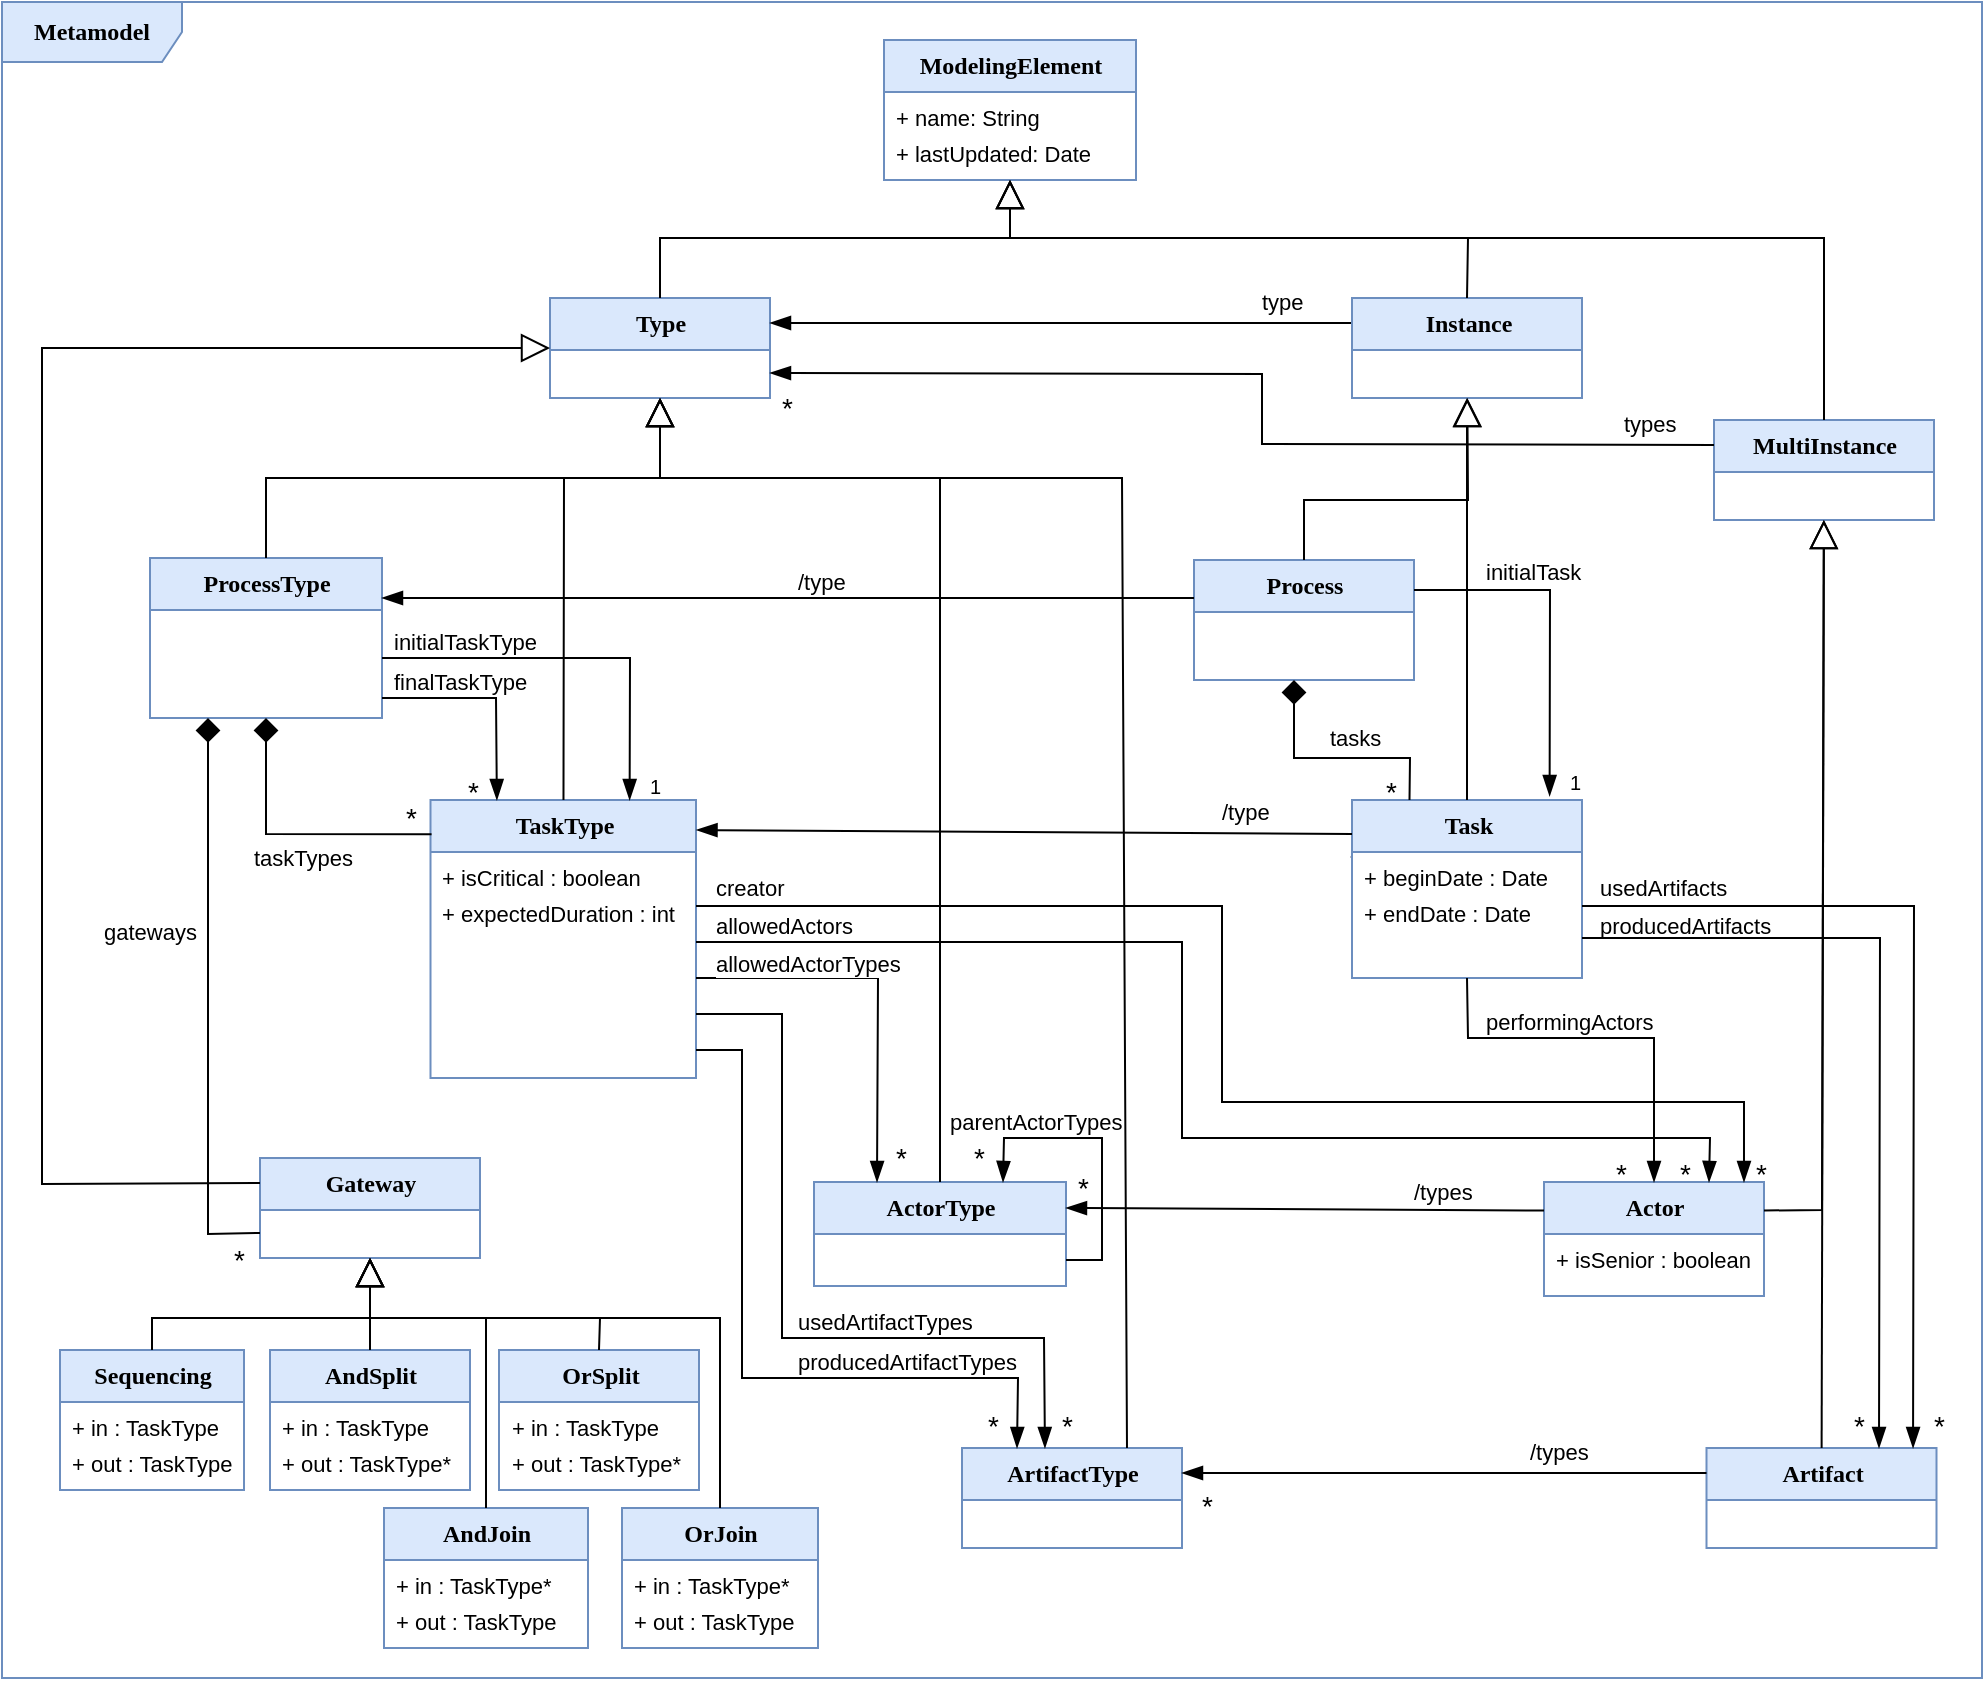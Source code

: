 <mxfile version="15.2.9" type="github">
  <diagram name="Page-1" id="c4acf3e9-155e-7222-9cf6-157b1a14988f">
    <mxGraphModel dx="2084" dy="1862" grid="1" gridSize="10" guides="1" tooltips="1" connect="1" arrows="1" fold="1" page="1" pageScale="1" pageWidth="850" pageHeight="1100" background="#ffffff" math="0" shadow="0">
      <root>
        <mxCell id="0" />
        <mxCell id="1" parent="0" />
        <mxCell id="17acba5748e5396b-1" value="&lt;b&gt;&lt;font style=&quot;font-size: 12px&quot;&gt;Metamodel&lt;/font&gt;&lt;/b&gt;" style="shape=umlFrame;whiteSpace=wrap;html=1;rounded=0;shadow=0;comic=0;labelBackgroundColor=none;strokeWidth=1;fontFamily=Verdana;fontSize=10;align=center;width=90;height=30;fillColor=#dae8fc;strokeColor=#6c8ebf;" parent="1" vertex="1">
          <mxGeometry x="-230" y="-198" width="990" height="838" as="geometry" />
        </mxCell>
        <mxCell id="a-3xQabaQIuShYP5bTJc-125" value="&lt;font style=&quot;font-size: 14px&quot;&gt;*&lt;/font&gt;" style="edgeLabel;resizable=0;html=1;align=left;verticalAlign=bottom;" parent="1" connectable="0" vertex="1">
          <mxGeometry x="571" y="413" as="geometry">
            <mxPoint x="4" y="-15" as="offset" />
          </mxGeometry>
        </mxCell>
        <mxCell id="a-3xQabaQIuShYP5bTJc-124" value="&lt;font style=&quot;font-size: 14px&quot;&gt;*&lt;/font&gt;" style="edgeLabel;resizable=0;html=1;align=left;verticalAlign=bottom;" parent="1" connectable="0" vertex="1">
          <mxGeometry x="603.25" y="413" as="geometry">
            <mxPoint x="4" y="-15" as="offset" />
          </mxGeometry>
        </mxCell>
        <mxCell id="a-3xQabaQIuShYP5bTJc-123" value="&lt;font style=&quot;font-size: 14px&quot;&gt;*&lt;/font&gt;" style="edgeLabel;resizable=0;html=1;align=left;verticalAlign=bottom;" parent="1" connectable="0" vertex="1">
          <mxGeometry x="641" y="413" as="geometry">
            <mxPoint x="4" y="-15" as="offset" />
          </mxGeometry>
        </mxCell>
        <mxCell id="a-3xQabaQIuShYP5bTJc-112" value="&lt;font style=&quot;font-size: 10px&quot;&gt;1&lt;/font&gt;" style="edgeLabel;resizable=0;html=1;align=left;verticalAlign=bottom;" parent="1" connectable="0" vertex="1">
          <mxGeometry x="87.5" y="217" as="geometry">
            <mxPoint x="4" y="-15" as="offset" />
          </mxGeometry>
        </mxCell>
        <mxCell id="a-3xQabaQIuShYP5bTJc-108" value="&lt;font style=&quot;font-size: 14px&quot;&gt;*&lt;/font&gt;" style="edgeLabel;resizable=0;html=1;align=left;verticalAlign=bottom;" parent="1" connectable="0" vertex="1">
          <mxGeometry x="456" y="222" as="geometry">
            <mxPoint x="4" y="-15" as="offset" />
          </mxGeometry>
        </mxCell>
        <mxCell id="a-3xQabaQIuShYP5bTJc-105" value="&lt;font style=&quot;font-size: 14px&quot;&gt;*&lt;/font&gt;" style="edgeLabel;resizable=0;html=1;align=left;verticalAlign=bottom;" parent="1" connectable="0" vertex="1">
          <mxGeometry x="-3" y="222" as="geometry">
            <mxPoint x="4" y="-15" as="offset" />
          </mxGeometry>
        </mxCell>
        <mxCell id="a-3xQabaQIuShYP5bTJc-51" value="&lt;font style=&quot;font-size: 14px&quot;&gt;*&lt;/font&gt;" style="edgeLabel;resizable=0;html=1;align=left;verticalAlign=bottom;" parent="1" connectable="0" vertex="1">
          <mxGeometry x="437.5" y="257" as="geometry">
            <mxPoint x="4" y="-15" as="offset" />
          </mxGeometry>
        </mxCell>
        <mxCell id="a-3xQabaQIuShYP5bTJc-92" value="&lt;font style=&quot;font-size: 14px&quot;&gt;*&lt;/font&gt;" style="edgeLabel;resizable=0;html=1;align=left;verticalAlign=bottom;" parent="1" connectable="0" vertex="1">
          <mxGeometry x="302" y="420" width="126" as="geometry">
            <mxPoint x="4" y="-15" as="offset" />
          </mxGeometry>
        </mxCell>
        <mxCell id="a-3xQabaQIuShYP5bTJc-44" value="&lt;font style=&quot;font-size: 14px&quot;&gt;*&lt;/font&gt;" style="edgeLabel;resizable=0;html=1;align=left;verticalAlign=bottom;" parent="1" connectable="0" vertex="1">
          <mxGeometry x="-34" y="235" as="geometry">
            <mxPoint x="4" y="-15" as="offset" />
          </mxGeometry>
        </mxCell>
        <mxCell id="EUPt2hbITshMY0ZR5973-1" value="&lt;font style=&quot;font-size: 12px&quot;&gt;&lt;b&gt;ModelingElement&lt;/b&gt;&lt;/font&gt;" style="swimlane;html=1;fontStyle=0;childLayout=stackLayout;horizontal=1;startSize=26;fillColor=#dae8fc;horizontalStack=0;resizeParent=1;resizeLast=0;collapsible=1;marginBottom=0;swimlaneFillColor=#ffffff;rounded=0;shadow=0;comic=0;labelBackgroundColor=none;strokeWidth=1;fontFamily=Verdana;fontSize=10;align=center;strokeColor=#6c8ebf;" parent="1" vertex="1">
          <mxGeometry x="211" y="-179" width="126" height="70" as="geometry" />
        </mxCell>
        <mxCell id="EUPt2hbITshMY0ZR5973-2" value="+ name: String" style="text;html=1;strokeColor=none;fillColor=none;align=left;verticalAlign=top;spacingLeft=4;spacingRight=4;whiteSpace=wrap;overflow=hidden;rotatable=0;points=[[0,0.5],[1,0.5]];portConstraint=eastwest;fontSize=11;" parent="EUPt2hbITshMY0ZR5973-1" vertex="1">
          <mxGeometry y="26" width="126" height="18" as="geometry" />
        </mxCell>
        <mxCell id="EUPt2hbITshMY0ZR5973-3" value="+ lastUpdated: Date" style="text;html=1;strokeColor=none;fillColor=none;align=left;verticalAlign=top;spacingLeft=4;spacingRight=4;whiteSpace=wrap;overflow=hidden;rotatable=0;points=[[0,0.5],[1,0.5]];portConstraint=eastwest;fontSize=11;" parent="EUPt2hbITshMY0ZR5973-1" vertex="1">
          <mxGeometry y="44" width="126" height="18" as="geometry" />
        </mxCell>
        <mxCell id="EUPt2hbITshMY0ZR5973-5" value="&lt;font style=&quot;font-size: 12px&quot;&gt;&lt;b&gt;Type&lt;/b&gt;&lt;/font&gt;" style="swimlane;html=1;fontStyle=0;childLayout=stackLayout;horizontal=1;startSize=26;fillColor=#dae8fc;horizontalStack=0;resizeParent=1;resizeLast=0;collapsible=1;marginBottom=0;swimlaneFillColor=#ffffff;rounded=0;shadow=0;comic=0;labelBackgroundColor=none;strokeWidth=1;fontFamily=Verdana;fontSize=10;align=center;strokeColor=#6c8ebf;" parent="1" vertex="1">
          <mxGeometry x="44" y="-50" width="110" height="50" as="geometry" />
        </mxCell>
        <mxCell id="a-3xQabaQIuShYP5bTJc-20" style="edgeStyle=none;rounded=0;orthogonalLoop=1;jettySize=auto;html=1;exitX=0;exitY=0.25;exitDx=0;exitDy=0;entryX=1;entryY=0.25;entryDx=0;entryDy=0;endArrow=blockThin;endFill=1;endSize=8;" parent="1" source="a-3xQabaQIuShYP5bTJc-1" target="EUPt2hbITshMY0ZR5973-5" edge="1">
          <mxGeometry relative="1" as="geometry" />
        </mxCell>
        <mxCell id="a-3xQabaQIuShYP5bTJc-1" value="&lt;font style=&quot;font-size: 12px&quot;&gt;&lt;b&gt;Instance&lt;/b&gt;&lt;/font&gt;" style="swimlane;html=1;fontStyle=0;childLayout=stackLayout;horizontal=1;startSize=26;fillColor=#dae8fc;horizontalStack=0;resizeParent=1;resizeLast=0;collapsible=1;marginBottom=0;swimlaneFillColor=#ffffff;rounded=0;shadow=0;comic=0;labelBackgroundColor=none;strokeWidth=1;fontFamily=Verdana;fontSize=10;align=center;strokeColor=#6c8ebf;" parent="1" vertex="1">
          <mxGeometry x="445" y="-50" width="115" height="50" as="geometry" />
        </mxCell>
        <mxCell id="a-3xQabaQIuShYP5bTJc-2" value="&lt;div style=&quot;font-size: 12px&quot;&gt;&lt;font style=&quot;font-size: 12px&quot;&gt;&lt;b&gt;MultiInstance&lt;/b&gt;&lt;/font&gt;&lt;/div&gt;" style="swimlane;html=1;fontStyle=0;childLayout=stackLayout;horizontal=1;startSize=26;fillColor=#dae8fc;horizontalStack=0;resizeParent=1;resizeLast=0;collapsible=1;marginBottom=0;swimlaneFillColor=#ffffff;rounded=0;shadow=0;comic=0;labelBackgroundColor=none;strokeWidth=1;fontFamily=Verdana;fontSize=10;align=center;strokeColor=#6c8ebf;" parent="1" vertex="1">
          <mxGeometry x="626" y="11" width="110" height="50" as="geometry" />
        </mxCell>
        <mxCell id="a-3xQabaQIuShYP5bTJc-9" value="" style="endArrow=block;endSize=12;endFill=0;html=1;exitX=0.5;exitY=0;exitDx=0;exitDy=0;rounded=0;" parent="1" source="EUPt2hbITshMY0ZR5973-5" target="EUPt2hbITshMY0ZR5973-1" edge="1">
          <mxGeometry width="160" relative="1" as="geometry">
            <mxPoint x="94" y="10" as="sourcePoint" />
            <mxPoint x="274" y="-112" as="targetPoint" />
            <Array as="points">
              <mxPoint x="99" y="-80" />
              <mxPoint x="274" y="-80" />
            </Array>
          </mxGeometry>
        </mxCell>
        <mxCell id="a-3xQabaQIuShYP5bTJc-10" value="" style="endArrow=block;endSize=12;endFill=0;html=1;exitX=0.5;exitY=0;exitDx=0;exitDy=0;rounded=0;" parent="1" source="a-3xQabaQIuShYP5bTJc-1" target="EUPt2hbITshMY0ZR5973-1" edge="1">
          <mxGeometry width="160" relative="1" as="geometry">
            <mxPoint x="109" y="-50" as="sourcePoint" />
            <mxPoint x="274" y="-110" as="targetPoint" />
            <Array as="points">
              <mxPoint x="503" y="-80" />
              <mxPoint x="274" y="-80" />
            </Array>
          </mxGeometry>
        </mxCell>
        <mxCell id="a-3xQabaQIuShYP5bTJc-13" value="" style="endArrow=block;endSize=12;endFill=0;html=1;rounded=0;" parent="1" source="a-3xQabaQIuShYP5bTJc-2" target="EUPt2hbITshMY0ZR5973-1" edge="1">
          <mxGeometry width="160" relative="1" as="geometry">
            <mxPoint x="414" y="-130" as="sourcePoint" />
            <mxPoint x="574" y="-130" as="targetPoint" />
            <Array as="points">
              <mxPoint x="681" y="-80" />
              <mxPoint x="274" y="-80" />
            </Array>
          </mxGeometry>
        </mxCell>
        <mxCell id="a-3xQabaQIuShYP5bTJc-24" value="type" style="edgeLabel;resizable=0;html=1;align=left;verticalAlign=bottom;" parent="1" connectable="0" vertex="1">
          <mxGeometry x="398" y="-40" as="geometry" />
        </mxCell>
        <mxCell id="a-3xQabaQIuShYP5bTJc-25" style="edgeStyle=none;rounded=0;orthogonalLoop=1;jettySize=auto;html=1;exitX=0;exitY=0.25;exitDx=0;exitDy=0;endArrow=blockThin;endFill=1;endSize=8;entryX=1;entryY=0.75;entryDx=0;entryDy=0;" parent="1" source="a-3xQabaQIuShYP5bTJc-2" target="EUPt2hbITshMY0ZR5973-5" edge="1">
          <mxGeometry relative="1" as="geometry">
            <mxPoint x="464" y="22.5" as="sourcePoint" />
            <mxPoint x="264" y="22.5" as="targetPoint" />
            <Array as="points">
              <mxPoint x="400" y="23" />
              <mxPoint x="400" y="-12" />
            </Array>
          </mxGeometry>
        </mxCell>
        <mxCell id="a-3xQabaQIuShYP5bTJc-26" value="types" style="edgeLabel;resizable=0;html=1;align=left;verticalAlign=bottom;" parent="1" connectable="0" vertex="1">
          <mxGeometry x="575" y="36" as="geometry">
            <mxPoint x="4" y="-15" as="offset" />
          </mxGeometry>
        </mxCell>
        <mxCell id="a-3xQabaQIuShYP5bTJc-27" value="&lt;font style=&quot;font-size: 12px&quot;&gt;&lt;b&gt;ProcessType&lt;/b&gt;&lt;/font&gt;" style="swimlane;html=1;fontStyle=0;childLayout=stackLayout;horizontal=1;startSize=26;fillColor=#dae8fc;horizontalStack=0;resizeParent=1;resizeLast=0;collapsible=1;marginBottom=0;swimlaneFillColor=#ffffff;rounded=0;shadow=0;comic=0;labelBackgroundColor=none;strokeWidth=1;fontFamily=Verdana;fontSize=10;align=center;strokeColor=#6c8ebf;" parent="1" vertex="1">
          <mxGeometry x="-156" y="80" width="116" height="80" as="geometry" />
        </mxCell>
        <mxCell id="a-3xQabaQIuShYP5bTJc-29" value="" style="endArrow=block;endSize=12;endFill=0;html=1;rounded=0;exitX=0.5;exitY=0;exitDx=0;exitDy=0;" parent="1" source="a-3xQabaQIuShYP5bTJc-27" target="EUPt2hbITshMY0ZR5973-5" edge="1">
          <mxGeometry width="160" relative="1" as="geometry">
            <mxPoint x="-36" y="60" as="sourcePoint" />
            <mxPoint x="139" y="70" as="targetPoint" />
            <Array as="points">
              <mxPoint x="-98" y="40" />
              <mxPoint y="40" />
              <mxPoint x="99" y="40" />
            </Array>
          </mxGeometry>
        </mxCell>
        <mxCell id="a-3xQabaQIuShYP5bTJc-30" value="&lt;font style=&quot;font-size: 12px&quot;&gt;&lt;b&gt;TaskType&lt;/b&gt;&lt;/font&gt;" style="swimlane;html=1;fontStyle=0;childLayout=stackLayout;horizontal=1;startSize=26;fillColor=#dae8fc;horizontalStack=0;resizeParent=1;resizeLast=0;collapsible=1;marginBottom=0;swimlaneFillColor=#ffffff;rounded=0;shadow=0;comic=0;labelBackgroundColor=none;strokeWidth=1;fontFamily=Verdana;fontSize=10;align=center;strokeColor=#6c8ebf;" parent="1" vertex="1">
          <mxGeometry x="-15.75" y="201" width="132.75" height="139" as="geometry" />
        </mxCell>
        <mxCell id="I2uBRycqw2sNGTHZgsEG-1" value="+ isCritical : boolean" style="text;html=1;strokeColor=none;fillColor=none;align=left;verticalAlign=top;spacingLeft=4;spacingRight=4;whiteSpace=wrap;overflow=hidden;rotatable=0;points=[[0,0.5],[1,0.5]];portConstraint=eastwest;fontSize=11;" parent="a-3xQabaQIuShYP5bTJc-30" vertex="1">
          <mxGeometry y="26" width="132.75" height="18" as="geometry" />
        </mxCell>
        <mxCell id="FOmRwOpBd9a3x59VnOX6-1" value="+ expectedDuration : int" style="text;html=1;strokeColor=none;fillColor=none;align=left;verticalAlign=top;spacingLeft=4;spacingRight=4;whiteSpace=wrap;overflow=hidden;rotatable=0;points=[[0,0.5],[1,0.5]];portConstraint=eastwest;fontSize=11;" parent="a-3xQabaQIuShYP5bTJc-30" vertex="1">
          <mxGeometry y="44" width="132.75" height="18" as="geometry" />
        </mxCell>
        <mxCell id="a-3xQabaQIuShYP5bTJc-31" value="" style="endArrow=block;endSize=12;endFill=0;html=1;rounded=0;" parent="1" source="a-3xQabaQIuShYP5bTJc-30" target="EUPt2hbITshMY0ZR5973-5" edge="1">
          <mxGeometry width="160" relative="1" as="geometry">
            <mxPoint x="93" y="212" as="sourcePoint" />
            <mxPoint x="228" y="70" as="targetPoint" />
            <Array as="points">
              <mxPoint x="51" y="40" />
              <mxPoint x="99" y="40" />
            </Array>
          </mxGeometry>
        </mxCell>
        <mxCell id="a-3xQabaQIuShYP5bTJc-32" value="&lt;font style=&quot;font-size: 12px&quot;&gt;&lt;b&gt;Gateway&lt;/b&gt;&lt;/font&gt;" style="swimlane;html=1;fontStyle=0;childLayout=stackLayout;horizontal=1;startSize=26;fillColor=#dae8fc;horizontalStack=0;resizeParent=1;resizeLast=0;collapsible=1;marginBottom=0;swimlaneFillColor=#ffffff;rounded=0;shadow=0;comic=0;labelBackgroundColor=none;strokeWidth=1;fontFamily=Verdana;fontSize=10;align=center;strokeColor=#6c8ebf;" parent="1" vertex="1">
          <mxGeometry x="-101" y="380" width="110" height="50" as="geometry" />
        </mxCell>
        <mxCell id="a-3xQabaQIuShYP5bTJc-33" value="" style="endArrow=block;endSize=12;endFill=0;html=1;rounded=0;exitX=0;exitY=0.25;exitDx=0;exitDy=0;" parent="1" source="a-3xQabaQIuShYP5bTJc-32" target="EUPt2hbITshMY0ZR5973-5" edge="1">
          <mxGeometry width="160" relative="1" as="geometry">
            <mxPoint x="109" y="134" as="sourcePoint" />
            <mxPoint x="109" y="10" as="targetPoint" />
            <Array as="points">
              <mxPoint x="-210" y="393" />
              <mxPoint x="-210" y="-25" />
            </Array>
          </mxGeometry>
        </mxCell>
        <mxCell id="a-3xQabaQIuShYP5bTJc-37" value="&lt;font style=&quot;font-size: 12px&quot;&gt;&lt;b&gt;ActorType&lt;/b&gt;&lt;/font&gt;" style="swimlane;html=1;fontStyle=0;childLayout=stackLayout;horizontal=1;startSize=26;fillColor=#dae8fc;horizontalStack=0;resizeParent=1;resizeLast=0;collapsible=1;marginBottom=0;swimlaneFillColor=#ffffff;rounded=0;shadow=0;comic=0;labelBackgroundColor=none;strokeWidth=1;fontFamily=Verdana;fontSize=10;align=center;strokeColor=#6c8ebf;" parent="1" vertex="1">
          <mxGeometry x="176" y="392" width="126" height="52" as="geometry">
            <mxRectangle x="154" y="368" width="90" height="26" as="alternateBounds" />
          </mxGeometry>
        </mxCell>
        <mxCell id="a-3xQabaQIuShYP5bTJc-36" style="edgeStyle=none;rounded=0;orthogonalLoop=1;jettySize=auto;html=1;endArrow=none;endFill=0;endSize=10;startArrow=diamond;startFill=1;startSize=10;exitX=0.25;exitY=1;exitDx=0;exitDy=0;entryX=0;entryY=0.75;entryDx=0;entryDy=0;" parent="1" source="a-3xQabaQIuShYP5bTJc-27" target="a-3xQabaQIuShYP5bTJc-32" edge="1">
          <mxGeometry relative="1" as="geometry">
            <mxPoint x="-140" y="180" as="sourcePoint" />
            <mxPoint x="-160" y="405" as="targetPoint" />
            <Array as="points">
              <mxPoint x="-127" y="418" />
            </Array>
          </mxGeometry>
        </mxCell>
        <mxCell id="a-3xQabaQIuShYP5bTJc-38" value="&lt;div style=&quot;font-size: 12px&quot;&gt;&lt;font style=&quot;font-size: 12px&quot;&gt;&lt;b&gt;ArtifactType&lt;/b&gt;&lt;/font&gt;&lt;/div&gt;" style="swimlane;html=1;fontStyle=0;childLayout=stackLayout;horizontal=1;startSize=26;fillColor=#dae8fc;horizontalStack=0;resizeParent=1;resizeLast=0;collapsible=1;marginBottom=0;swimlaneFillColor=#ffffff;rounded=0;shadow=0;comic=0;labelBackgroundColor=none;strokeWidth=1;fontFamily=Verdana;fontSize=10;align=center;strokeColor=#6c8ebf;" parent="1" vertex="1">
          <mxGeometry x="250" y="525" width="110" height="50" as="geometry" />
        </mxCell>
        <mxCell id="a-3xQabaQIuShYP5bTJc-40" value="" style="endArrow=block;endSize=12;endFill=0;html=1;rounded=0;exitX=0.5;exitY=0;exitDx=0;exitDy=0;" parent="1" source="a-3xQabaQIuShYP5bTJc-37" target="EUPt2hbITshMY0ZR5973-5" edge="1">
          <mxGeometry width="160" relative="1" as="geometry">
            <mxPoint x="289" y="135" as="sourcePoint" />
            <mxPoint x="418" y="90" as="targetPoint" />
            <Array as="points">
              <mxPoint x="239" y="40" />
              <mxPoint x="99" y="40" />
            </Array>
          </mxGeometry>
        </mxCell>
        <mxCell id="a-3xQabaQIuShYP5bTJc-43" value="&lt;font style=&quot;font-size: 14px&quot;&gt;*&lt;/font&gt;" style="edgeLabel;resizable=0;html=1;align=left;verticalAlign=bottom;" parent="1" connectable="0" vertex="1">
          <mxGeometry x="-140" y="437" as="geometry">
            <mxPoint x="24" y="4" as="offset" />
          </mxGeometry>
        </mxCell>
        <mxCell id="a-3xQabaQIuShYP5bTJc-42" value="gateways" style="edgeLabel;resizable=0;html=1;align=left;verticalAlign=bottom;" parent="1" connectable="0" vertex="1">
          <mxGeometry x="-185" y="290" as="geometry">
            <mxPoint x="4" y="-15" as="offset" />
          </mxGeometry>
        </mxCell>
        <mxCell id="a-3xQabaQIuShYP5bTJc-45" value="taskTypes" style="edgeLabel;resizable=0;html=1;align=left;verticalAlign=bottom;" parent="1" connectable="0" vertex="1">
          <mxGeometry x="-110" y="253" as="geometry">
            <mxPoint x="4" y="-15" as="offset" />
          </mxGeometry>
        </mxCell>
        <mxCell id="a-3xQabaQIuShYP5bTJc-46" value="&lt;font style=&quot;font-size: 12px&quot;&gt;&lt;b&gt;Process&lt;/b&gt;&lt;/font&gt;" style="swimlane;html=1;fontStyle=0;childLayout=stackLayout;horizontal=1;startSize=26;fillColor=#dae8fc;horizontalStack=0;resizeParent=1;resizeLast=0;collapsible=1;marginBottom=0;swimlaneFillColor=#ffffff;rounded=0;shadow=0;comic=0;labelBackgroundColor=none;strokeWidth=1;fontFamily=Verdana;fontSize=10;align=center;strokeColor=#6c8ebf;" parent="1" vertex="1">
          <mxGeometry x="366" y="81" width="110" height="60" as="geometry" />
        </mxCell>
        <mxCell id="a-3xQabaQIuShYP5bTJc-47" style="edgeStyle=none;rounded=0;orthogonalLoop=1;jettySize=auto;html=1;endArrow=blockThin;endFill=1;endSize=8;entryX=1;entryY=0.25;entryDx=0;entryDy=0;" parent="1" target="a-3xQabaQIuShYP5bTJc-27" edge="1">
          <mxGeometry relative="1" as="geometry">
            <mxPoint x="366" y="100" as="sourcePoint" />
            <mxPoint x="-10" y="80" as="targetPoint" />
          </mxGeometry>
        </mxCell>
        <mxCell id="a-3xQabaQIuShYP5bTJc-48" value="/type" style="edgeLabel;resizable=0;html=1;align=left;verticalAlign=bottom;" parent="1" connectable="0" vertex="1">
          <mxGeometry x="166" y="100" as="geometry" />
        </mxCell>
        <mxCell id="a-3xQabaQIuShYP5bTJc-49" value="&lt;font style=&quot;font-size: 12px&quot;&gt;&lt;b&gt;Task&lt;/b&gt;&lt;/font&gt;" style="swimlane;html=1;fontStyle=0;childLayout=stackLayout;horizontal=1;startSize=26;fillColor=#dae8fc;horizontalStack=0;resizeParent=1;resizeLast=0;collapsible=1;marginBottom=0;swimlaneFillColor=#ffffff;rounded=0;shadow=0;comic=0;labelBackgroundColor=none;strokeWidth=1;fontFamily=Verdana;fontSize=10;align=center;strokeColor=#6c8ebf;" parent="1" vertex="1">
          <mxGeometry x="445" y="201" width="115" height="89" as="geometry" />
        </mxCell>
        <mxCell id="a-3xQabaQIuShYP5bTJc-97" value="+ beginDate : Date" style="text;html=1;strokeColor=none;fillColor=none;align=left;verticalAlign=top;spacingLeft=4;spacingRight=4;whiteSpace=wrap;overflow=hidden;rotatable=0;points=[[0,0.5],[1,0.5]];portConstraint=eastwest;fontSize=11;" parent="a-3xQabaQIuShYP5bTJc-49" vertex="1">
          <mxGeometry y="26" width="115" height="18" as="geometry" />
        </mxCell>
        <mxCell id="a-3xQabaQIuShYP5bTJc-107" value="+ endDate : Date" style="text;html=1;strokeColor=none;fillColor=none;align=left;verticalAlign=top;spacingLeft=4;spacingRight=4;whiteSpace=wrap;overflow=hidden;rotatable=0;points=[[0,0.5],[1,0.5]];portConstraint=eastwest;fontSize=11;" parent="a-3xQabaQIuShYP5bTJc-49" vertex="1">
          <mxGeometry y="44" width="115" height="18" as="geometry" />
        </mxCell>
        <mxCell id="a-3xQabaQIuShYP5bTJc-50" style="edgeStyle=none;rounded=0;orthogonalLoop=1;jettySize=auto;html=1;endArrow=none;endFill=0;endSize=10;startArrow=diamond;startFill=1;startSize=10;entryX=0.25;entryY=0;entryDx=0;entryDy=0;" parent="1" target="a-3xQabaQIuShYP5bTJc-49" edge="1">
          <mxGeometry relative="1" as="geometry">
            <mxPoint x="416" y="141" as="sourcePoint" />
            <mxPoint x="456" y="173" as="targetPoint" />
            <Array as="points">
              <mxPoint x="416" y="180" />
              <mxPoint x="474" y="180" />
            </Array>
          </mxGeometry>
        </mxCell>
        <mxCell id="a-3xQabaQIuShYP5bTJc-52" value="tasks" style="edgeLabel;resizable=0;html=1;align=left;verticalAlign=bottom;" parent="1" connectable="0" vertex="1">
          <mxGeometry x="428" y="193" as="geometry">
            <mxPoint x="4" y="-15" as="offset" />
          </mxGeometry>
        </mxCell>
        <mxCell id="a-3xQabaQIuShYP5bTJc-54" style="edgeStyle=none;rounded=0;orthogonalLoop=1;jettySize=auto;html=1;endArrow=blockThin;endFill=1;endSize=8;entryX=1.002;entryY=0.108;entryDx=0;entryDy=0;entryPerimeter=0;" parent="1" target="a-3xQabaQIuShYP5bTJc-30" edge="1">
          <mxGeometry relative="1" as="geometry">
            <mxPoint x="445" y="218" as="sourcePoint" />
            <mxPoint x="220" y="214" as="targetPoint" />
          </mxGeometry>
        </mxCell>
        <mxCell id="a-3xQabaQIuShYP5bTJc-55" value="/type" style="edgeLabel;resizable=0;html=1;align=left;verticalAlign=bottom;" parent="1" connectable="0" vertex="1">
          <mxGeometry x="378" y="215" as="geometry" />
        </mxCell>
        <mxCell id="a-3xQabaQIuShYP5bTJc-56" value="&lt;font style=&quot;font-size: 12px&quot;&gt;&lt;b&gt;Actor&lt;/b&gt;&lt;/font&gt;" style="swimlane;html=1;fontStyle=0;childLayout=stackLayout;horizontal=1;startSize=26;fillColor=#dae8fc;horizontalStack=0;resizeParent=1;resizeLast=0;collapsible=1;marginBottom=0;swimlaneFillColor=#ffffff;rounded=0;shadow=0;comic=0;labelBackgroundColor=none;strokeWidth=1;fontFamily=Verdana;fontSize=10;align=center;strokeColor=#6c8ebf;" parent="1" vertex="1">
          <mxGeometry x="541" y="392" width="110" height="57" as="geometry" />
        </mxCell>
        <mxCell id="I2uBRycqw2sNGTHZgsEG-2" value="+ isSenior : boolean" style="text;html=1;strokeColor=none;fillColor=none;align=left;verticalAlign=top;spacingLeft=4;spacingRight=4;whiteSpace=wrap;overflow=hidden;rotatable=0;points=[[0,0.5],[1,0.5]];portConstraint=eastwest;fontSize=11;" parent="a-3xQabaQIuShYP5bTJc-56" vertex="1">
          <mxGeometry y="26" width="110" height="18" as="geometry" />
        </mxCell>
        <mxCell id="a-3xQabaQIuShYP5bTJc-57" style="edgeStyle=none;rounded=0;orthogonalLoop=1;jettySize=auto;html=1;exitX=0;exitY=0.25;exitDx=0;exitDy=0;endArrow=blockThin;endFill=1;endSize=8;entryX=1;entryY=0.25;entryDx=0;entryDy=0;" parent="1" source="a-3xQabaQIuShYP5bTJc-56" target="a-3xQabaQIuShYP5bTJc-37" edge="1">
          <mxGeometry relative="1" as="geometry">
            <mxPoint x="463" y="421.5" as="sourcePoint" />
            <mxPoint x="300" y="418" as="targetPoint" />
          </mxGeometry>
        </mxCell>
        <mxCell id="a-3xQabaQIuShYP5bTJc-58" value="/types" style="edgeLabel;resizable=0;html=1;align=left;verticalAlign=bottom;" parent="1" connectable="0" vertex="1">
          <mxGeometry x="474" y="405" as="geometry" />
        </mxCell>
        <mxCell id="a-3xQabaQIuShYP5bTJc-59" value="&lt;font style=&quot;font-size: 12px&quot;&gt;&lt;b&gt;Artifact&lt;/b&gt;&lt;/font&gt;" style="swimlane;html=1;fontStyle=0;childLayout=stackLayout;horizontal=1;startSize=26;fillColor=#dae8fc;horizontalStack=0;resizeParent=1;resizeLast=0;collapsible=1;marginBottom=0;swimlaneFillColor=#ffffff;rounded=0;shadow=0;comic=0;labelBackgroundColor=none;strokeWidth=1;fontFamily=Verdana;fontSize=10;align=center;strokeColor=#6c8ebf;" parent="1" vertex="1">
          <mxGeometry x="622.25" y="525" width="115" height="50" as="geometry" />
        </mxCell>
        <mxCell id="a-3xQabaQIuShYP5bTJc-60" style="edgeStyle=none;rounded=0;orthogonalLoop=1;jettySize=auto;html=1;exitX=0;exitY=0.25;exitDx=0;exitDy=0;entryX=1;entryY=0.25;entryDx=0;entryDy=0;endArrow=blockThin;endFill=1;endSize=8;" parent="1" source="a-3xQabaQIuShYP5bTJc-59" target="a-3xQabaQIuShYP5bTJc-38" edge="1">
          <mxGeometry relative="1" as="geometry">
            <mxPoint x="529.25" y="501.5" as="sourcePoint" />
            <mxPoint x="290.25" y="497.5" as="targetPoint" />
          </mxGeometry>
        </mxCell>
        <mxCell id="a-3xQabaQIuShYP5bTJc-61" value="/types" style="edgeLabel;resizable=0;html=1;align=left;verticalAlign=bottom;" parent="1" connectable="0" vertex="1">
          <mxGeometry x="532.25" y="535" as="geometry" />
        </mxCell>
        <mxCell id="a-3xQabaQIuShYP5bTJc-64" value="" style="endArrow=block;endSize=12;endFill=0;html=1;rounded=0;exitX=0.5;exitY=0;exitDx=0;exitDy=0;" parent="1" source="a-3xQabaQIuShYP5bTJc-46" target="a-3xQabaQIuShYP5bTJc-1" edge="1">
          <mxGeometry width="160" relative="1" as="geometry">
            <mxPoint x="521" y="199" as="sourcePoint" />
            <mxPoint x="516" y="1" as="targetPoint" />
            <Array as="points">
              <mxPoint x="421" y="51" />
              <mxPoint x="503" y="51" />
            </Array>
          </mxGeometry>
        </mxCell>
        <mxCell id="a-3xQabaQIuShYP5bTJc-65" value="" style="endArrow=block;endSize=12;endFill=0;html=1;rounded=0;" parent="1" source="a-3xQabaQIuShYP5bTJc-49" target="a-3xQabaQIuShYP5bTJc-1" edge="1">
          <mxGeometry width="160" relative="1" as="geometry">
            <mxPoint x="516" y="142" as="sourcePoint" />
            <mxPoint x="606.329" y="61" as="targetPoint" />
          </mxGeometry>
        </mxCell>
        <mxCell id="a-3xQabaQIuShYP5bTJc-66" value="" style="endArrow=block;endSize=12;endFill=0;html=1;rounded=0;exitX=1;exitY=0.25;exitDx=0;exitDy=0;" parent="1" source="a-3xQabaQIuShYP5bTJc-56" target="a-3xQabaQIuShYP5bTJc-2" edge="1">
          <mxGeometry width="160" relative="1" as="geometry">
            <mxPoint x="522.793" y="201" as="sourcePoint" />
            <mxPoint x="521.207" y="10" as="targetPoint" />
            <Array as="points">
              <mxPoint x="680" y="406" />
            </Array>
          </mxGeometry>
        </mxCell>
        <mxCell id="a-3xQabaQIuShYP5bTJc-67" value="" style="endArrow=block;endSize=12;endFill=0;html=1;rounded=0;" parent="1" source="a-3xQabaQIuShYP5bTJc-59" target="a-3xQabaQIuShYP5bTJc-2" edge="1">
          <mxGeometry width="160" relative="1" as="geometry">
            <mxPoint x="532.793" y="211" as="sourcePoint" />
            <mxPoint x="531.207" y="20" as="targetPoint" />
          </mxGeometry>
        </mxCell>
        <mxCell id="a-3xQabaQIuShYP5bTJc-76" value="&lt;font style=&quot;font-size: 12px&quot;&gt;&lt;b&gt;Sequencing&lt;/b&gt;&lt;/font&gt;" style="swimlane;html=1;fontStyle=0;childLayout=stackLayout;horizontal=1;startSize=26;fillColor=#dae8fc;horizontalStack=0;resizeParent=1;resizeLast=0;collapsible=1;marginBottom=0;swimlaneFillColor=#ffffff;rounded=0;shadow=0;comic=0;labelBackgroundColor=none;strokeWidth=1;fontFamily=Verdana;fontSize=10;align=center;strokeColor=#6c8ebf;" parent="1" vertex="1">
          <mxGeometry x="-201" y="476" width="92" height="70" as="geometry" />
        </mxCell>
        <mxCell id="a-3xQabaQIuShYP5bTJc-109" value="&lt;div&gt;+ in : TaskType&lt;/div&gt;" style="text;html=1;strokeColor=none;fillColor=none;align=left;verticalAlign=top;spacingLeft=4;spacingRight=4;whiteSpace=wrap;overflow=hidden;rotatable=0;points=[[0,0.5],[1,0.5]];portConstraint=eastwest;fontSize=11;" parent="a-3xQabaQIuShYP5bTJc-76" vertex="1">
          <mxGeometry y="26" width="92" height="18" as="geometry" />
        </mxCell>
        <mxCell id="a-3xQabaQIuShYP5bTJc-110" value="+ out : TaskType" style="text;html=1;strokeColor=none;fillColor=none;align=left;verticalAlign=top;spacingLeft=4;spacingRight=4;whiteSpace=wrap;overflow=hidden;rotatable=0;points=[[0,0.5],[1,0.5]];portConstraint=eastwest;fontSize=11;" parent="a-3xQabaQIuShYP5bTJc-76" vertex="1">
          <mxGeometry y="44" width="92" height="18" as="geometry" />
        </mxCell>
        <mxCell id="a-3xQabaQIuShYP5bTJc-77" value="&lt;font style=&quot;font-size: 12px&quot;&gt;&lt;b&gt;AndSplit&lt;/b&gt;&lt;/font&gt;" style="swimlane;html=1;fontStyle=0;childLayout=stackLayout;horizontal=1;startSize=26;fillColor=#dae8fc;horizontalStack=0;resizeParent=1;resizeLast=0;collapsible=1;marginBottom=0;swimlaneFillColor=#ffffff;rounded=0;shadow=0;comic=0;labelBackgroundColor=none;strokeWidth=1;fontFamily=Verdana;fontSize=10;align=center;strokeColor=#6c8ebf;" parent="1" vertex="1">
          <mxGeometry x="-96" y="476" width="100" height="70" as="geometry" />
        </mxCell>
        <mxCell id="a-3xQabaQIuShYP5bTJc-113" value="+ in : TaskType" style="text;html=1;strokeColor=none;fillColor=none;align=left;verticalAlign=top;spacingLeft=4;spacingRight=4;whiteSpace=wrap;overflow=hidden;rotatable=0;points=[[0,0.5],[1,0.5]];portConstraint=eastwest;fontSize=11;" parent="a-3xQabaQIuShYP5bTJc-77" vertex="1">
          <mxGeometry y="26" width="100" height="18" as="geometry" />
        </mxCell>
        <mxCell id="a-3xQabaQIuShYP5bTJc-114" value="+ out : TaskType*" style="text;html=1;strokeColor=none;fillColor=none;align=left;verticalAlign=top;spacingLeft=4;spacingRight=4;whiteSpace=wrap;overflow=hidden;rotatable=0;points=[[0,0.5],[1,0.5]];portConstraint=eastwest;fontSize=11;" parent="a-3xQabaQIuShYP5bTJc-77" vertex="1">
          <mxGeometry y="44" width="100" height="18" as="geometry" />
        </mxCell>
        <mxCell id="a-3xQabaQIuShYP5bTJc-78" value="&lt;font style=&quot;font-size: 12px&quot;&gt;&lt;b&gt;OrSplit&lt;/b&gt;&lt;/font&gt;" style="swimlane;html=1;fontStyle=0;childLayout=stackLayout;horizontal=1;startSize=26;fillColor=#dae8fc;horizontalStack=0;resizeParent=1;resizeLast=0;collapsible=1;marginBottom=0;swimlaneFillColor=#ffffff;rounded=0;shadow=0;comic=0;labelBackgroundColor=none;strokeWidth=1;fontFamily=Verdana;fontSize=10;align=center;strokeColor=#6c8ebf;" parent="1" vertex="1">
          <mxGeometry x="18.5" y="476" width="100" height="70" as="geometry" />
        </mxCell>
        <mxCell id="a-3xQabaQIuShYP5bTJc-118" value="+ in : TaskType" style="text;html=1;strokeColor=none;fillColor=none;align=left;verticalAlign=top;spacingLeft=4;spacingRight=4;whiteSpace=wrap;overflow=hidden;rotatable=0;points=[[0,0.5],[1,0.5]];portConstraint=eastwest;fontSize=11;" parent="a-3xQabaQIuShYP5bTJc-78" vertex="1">
          <mxGeometry y="26" width="100" height="18" as="geometry" />
        </mxCell>
        <mxCell id="a-3xQabaQIuShYP5bTJc-119" value="+ out : TaskType*" style="text;html=1;strokeColor=none;fillColor=none;align=left;verticalAlign=top;spacingLeft=4;spacingRight=4;whiteSpace=wrap;overflow=hidden;rotatable=0;points=[[0,0.5],[1,0.5]];portConstraint=eastwest;fontSize=11;" parent="a-3xQabaQIuShYP5bTJc-78" vertex="1">
          <mxGeometry y="44" width="100" height="18" as="geometry" />
        </mxCell>
        <mxCell id="a-3xQabaQIuShYP5bTJc-79" value="&lt;font style=&quot;font-size: 12px&quot;&gt;&lt;b&gt;AndJoin&lt;/b&gt;&lt;/font&gt;" style="swimlane;html=1;fontStyle=0;childLayout=stackLayout;horizontal=1;startSize=26;fillColor=#dae8fc;horizontalStack=0;resizeParent=1;resizeLast=0;collapsible=1;marginBottom=0;swimlaneFillColor=#ffffff;rounded=0;shadow=0;comic=0;labelBackgroundColor=none;strokeWidth=1;fontFamily=Verdana;fontSize=10;align=center;strokeColor=#6c8ebf;" parent="1" vertex="1">
          <mxGeometry x="-39" y="555" width="102" height="70" as="geometry" />
        </mxCell>
        <mxCell id="a-3xQabaQIuShYP5bTJc-116" value="+ in : TaskType*" style="text;html=1;strokeColor=none;fillColor=none;align=left;verticalAlign=top;spacingLeft=4;spacingRight=4;whiteSpace=wrap;overflow=hidden;rotatable=0;points=[[0,0.5],[1,0.5]];portConstraint=eastwest;fontSize=11;" parent="a-3xQabaQIuShYP5bTJc-79" vertex="1">
          <mxGeometry y="26" width="102" height="18" as="geometry" />
        </mxCell>
        <mxCell id="a-3xQabaQIuShYP5bTJc-117" value="&lt;div&gt;+ out : TaskType&lt;/div&gt;&lt;div&gt;&lt;br&gt;&lt;/div&gt;" style="text;html=1;strokeColor=none;fillColor=none;align=left;verticalAlign=top;spacingLeft=4;spacingRight=4;whiteSpace=wrap;overflow=hidden;rotatable=0;points=[[0,0.5],[1,0.5]];portConstraint=eastwest;fontSize=11;" parent="a-3xQabaQIuShYP5bTJc-79" vertex="1">
          <mxGeometry y="44" width="102" height="18" as="geometry" />
        </mxCell>
        <mxCell id="a-3xQabaQIuShYP5bTJc-80" value="&lt;font style=&quot;font-size: 12px&quot;&gt;&lt;b&gt;OrJoin&lt;/b&gt;&lt;/font&gt;" style="swimlane;html=1;fontStyle=0;childLayout=stackLayout;horizontal=1;startSize=26;fillColor=#dae8fc;horizontalStack=0;resizeParent=1;resizeLast=0;collapsible=1;marginBottom=0;swimlaneFillColor=#ffffff;rounded=0;shadow=0;comic=0;labelBackgroundColor=none;strokeWidth=1;fontFamily=Verdana;fontSize=10;align=center;strokeColor=#6c8ebf;" parent="1" vertex="1">
          <mxGeometry x="80" y="555" width="98" height="70" as="geometry" />
        </mxCell>
        <mxCell id="a-3xQabaQIuShYP5bTJc-120" value="+ in : TaskType*" style="text;html=1;strokeColor=none;fillColor=none;align=left;verticalAlign=top;spacingLeft=4;spacingRight=4;whiteSpace=wrap;overflow=hidden;rotatable=0;points=[[0,0.5],[1,0.5]];portConstraint=eastwest;fontSize=11;" parent="a-3xQabaQIuShYP5bTJc-80" vertex="1">
          <mxGeometry y="26" width="98" height="18" as="geometry" />
        </mxCell>
        <mxCell id="a-3xQabaQIuShYP5bTJc-121" value="&lt;div&gt;+ out : TaskType&lt;/div&gt;&lt;div&gt;&lt;br&gt;&lt;/div&gt;" style="text;html=1;strokeColor=none;fillColor=none;align=left;verticalAlign=top;spacingLeft=4;spacingRight=4;whiteSpace=wrap;overflow=hidden;rotatable=0;points=[[0,0.5],[1,0.5]];portConstraint=eastwest;fontSize=11;" parent="a-3xQabaQIuShYP5bTJc-80" vertex="1">
          <mxGeometry y="44" width="98" height="18" as="geometry" />
        </mxCell>
        <mxCell id="a-3xQabaQIuShYP5bTJc-81" value="" style="endArrow=block;endSize=12;endFill=0;html=1;rounded=0;exitX=0.5;exitY=0;exitDx=0;exitDy=0;" parent="1" source="a-3xQabaQIuShYP5bTJc-76" target="a-3xQabaQIuShYP5bTJc-32" edge="1">
          <mxGeometry width="160" relative="1" as="geometry">
            <mxPoint x="-61" y="90" as="sourcePoint" />
            <mxPoint x="-100" y="440" as="targetPoint" />
            <Array as="points">
              <mxPoint x="-155" y="460" />
              <mxPoint x="-46" y="460" />
            </Array>
          </mxGeometry>
        </mxCell>
        <mxCell id="a-3xQabaQIuShYP5bTJc-82" value="" style="endArrow=block;endSize=12;endFill=0;html=1;rounded=0;entryX=0.5;entryY=1;entryDx=0;entryDy=0;" parent="1" source="a-3xQabaQIuShYP5bTJc-77" target="a-3xQabaQIuShYP5bTJc-32" edge="1">
          <mxGeometry width="160" relative="1" as="geometry">
            <mxPoint x="-115.264" y="488" as="sourcePoint" />
            <mxPoint x="-36" y="440" as="targetPoint" />
          </mxGeometry>
        </mxCell>
        <mxCell id="a-3xQabaQIuShYP5bTJc-83" value="" style="endArrow=block;endSize=12;endFill=0;html=1;rounded=0;exitX=0.5;exitY=0;exitDx=0;exitDy=0;" parent="1" source="a-3xQabaQIuShYP5bTJc-78" target="a-3xQabaQIuShYP5bTJc-32" edge="1">
          <mxGeometry width="160" relative="1" as="geometry">
            <mxPoint x="-42" y="488" as="sourcePoint" />
            <mxPoint x="-38.055" y="440" as="targetPoint" />
            <Array as="points">
              <mxPoint x="69" y="460" />
              <mxPoint x="-46" y="460" />
            </Array>
          </mxGeometry>
        </mxCell>
        <mxCell id="a-3xQabaQIuShYP5bTJc-84" value="" style="endArrow=block;endSize=12;endFill=0;html=1;rounded=0;" parent="1" source="a-3xQabaQIuShYP5bTJc-79" target="a-3xQabaQIuShYP5bTJc-32" edge="1">
          <mxGeometry width="160" relative="1" as="geometry">
            <mxPoint x="10.184" y="488" as="sourcePoint" />
            <mxPoint x="-20.184" y="440" as="targetPoint" />
            <Array as="points">
              <mxPoint x="12" y="460" />
              <mxPoint x="-46" y="460" />
            </Array>
          </mxGeometry>
        </mxCell>
        <mxCell id="a-3xQabaQIuShYP5bTJc-85" value="" style="endArrow=block;endSize=12;endFill=0;html=1;rounded=0;exitX=0.5;exitY=0;exitDx=0;exitDy=0;" parent="1" source="a-3xQabaQIuShYP5bTJc-80" target="a-3xQabaQIuShYP5bTJc-32" edge="1">
          <mxGeometry width="160" relative="1" as="geometry">
            <mxPoint x="64" y="490.385" as="sourcePoint" />
            <mxPoint x="-2.837" y="440" as="targetPoint" />
            <Array as="points">
              <mxPoint x="129" y="460" />
              <mxPoint x="97" y="460" />
              <mxPoint x="-46" y="460" />
            </Array>
          </mxGeometry>
        </mxCell>
        <mxCell id="a-3xQabaQIuShYP5bTJc-87" style="edgeStyle=none;rounded=0;orthogonalLoop=1;jettySize=auto;html=1;exitX=1;exitY=0.5;exitDx=0;exitDy=0;endArrow=blockThin;endFill=1;endSize=8;entryX=0.909;entryY=0;entryDx=0;entryDy=0;entryPerimeter=0;" parent="1" edge="1" target="a-3xQabaQIuShYP5bTJc-56">
          <mxGeometry relative="1" as="geometry">
            <mxPoint x="117" y="254" as="sourcePoint" />
            <mxPoint x="656" y="392" as="targetPoint" />
            <Array as="points">
              <mxPoint x="380" y="254" />
              <mxPoint x="380" y="352" />
              <mxPoint x="641" y="352" />
            </Array>
          </mxGeometry>
        </mxCell>
        <mxCell id="a-3xQabaQIuShYP5bTJc-88" style="edgeStyle=none;rounded=0;orthogonalLoop=1;jettySize=auto;html=1;endArrow=blockThin;endFill=1;endSize=8;entryX=0.75;entryY=0;entryDx=0;entryDy=0;" parent="1" target="a-3xQabaQIuShYP5bTJc-30" edge="1">
          <mxGeometry relative="1" as="geometry">
            <mxPoint x="-40" y="130" as="sourcePoint" />
            <mxPoint x="638" y="395.621" as="targetPoint" />
            <Array as="points">
              <mxPoint x="84" y="130" />
            </Array>
          </mxGeometry>
        </mxCell>
        <mxCell id="a-3xQabaQIuShYP5bTJc-89" style="edgeStyle=none;rounded=0;orthogonalLoop=1;jettySize=auto;html=1;endArrow=blockThin;endFill=1;endSize=8;entryX=0.25;entryY=0;entryDx=0;entryDy=0;" parent="1" target="a-3xQabaQIuShYP5bTJc-30" edge="1">
          <mxGeometry relative="1" as="geometry">
            <mxPoint x="-40" y="150" as="sourcePoint" />
            <mxPoint x="212.88" y="208.96" as="targetPoint" />
            <Array as="points">
              <mxPoint x="17" y="150" />
            </Array>
          </mxGeometry>
        </mxCell>
        <mxCell id="a-3xQabaQIuShYP5bTJc-35" style="edgeStyle=none;rounded=0;orthogonalLoop=1;jettySize=auto;html=1;endArrow=none;endFill=0;endSize=10;startArrow=diamond;startFill=1;startSize=10;entryX=0.004;entryY=0.123;entryDx=0;entryDy=0;entryPerimeter=0;exitX=0.5;exitY=1;exitDx=0;exitDy=0;" parent="1" source="a-3xQabaQIuShYP5bTJc-27" target="a-3xQabaQIuShYP5bTJc-30" edge="1">
          <mxGeometry relative="1" as="geometry">
            <mxPoint x="-87" y="170" as="sourcePoint" />
            <mxPoint x="-27" y="239.53" as="targetPoint" />
            <Array as="points">
              <mxPoint x="-98" y="218" />
            </Array>
          </mxGeometry>
        </mxCell>
        <mxCell id="a-3xQabaQIuShYP5bTJc-93" style="edgeStyle=none;rounded=0;orthogonalLoop=1;jettySize=auto;html=1;endArrow=blockThin;endFill=1;endSize=8;entryX=0.25;entryY=0;entryDx=0;entryDy=0;" parent="1" target="a-3xQabaQIuShYP5bTJc-37" edge="1">
          <mxGeometry relative="1" as="geometry">
            <mxPoint x="117" y="290" as="sourcePoint" />
            <mxPoint x="428.875" y="368" as="targetPoint" />
            <Array as="points">
              <mxPoint x="208" y="290" />
            </Array>
          </mxGeometry>
        </mxCell>
        <mxCell id="a-3xQabaQIuShYP5bTJc-94" style="edgeStyle=none;rounded=0;orthogonalLoop=1;jettySize=auto;html=1;endArrow=blockThin;endFill=1;endSize=8;entryX=0.75;entryY=0;entryDx=0;entryDy=0;" parent="1" edge="1" target="a-3xQabaQIuShYP5bTJc-56">
          <mxGeometry relative="1" as="geometry">
            <mxPoint x="117" y="272" as="sourcePoint" />
            <mxPoint x="642" y="392" as="targetPoint" />
            <Array as="points">
              <mxPoint x="360" y="272" />
              <mxPoint x="360" y="370" />
              <mxPoint x="624" y="370" />
            </Array>
          </mxGeometry>
        </mxCell>
        <mxCell id="a-3xQabaQIuShYP5bTJc-95" style="edgeStyle=none;rounded=0;orthogonalLoop=1;jettySize=auto;html=1;endArrow=blockThin;endFill=1;endSize=8;entryX=0.25;entryY=0;entryDx=0;entryDy=0;" parent="1" target="a-3xQabaQIuShYP5bTJc-38" edge="1">
          <mxGeometry relative="1" as="geometry">
            <mxPoint x="117" y="326" as="sourcePoint" />
            <mxPoint x="484.88" y="636" as="targetPoint" />
            <Array as="points">
              <mxPoint x="140" y="326" />
              <mxPoint x="140" y="490" />
              <mxPoint x="278" y="490" />
            </Array>
          </mxGeometry>
        </mxCell>
        <mxCell id="a-3xQabaQIuShYP5bTJc-96" style="edgeStyle=none;rounded=0;orthogonalLoop=1;jettySize=auto;html=1;endArrow=blockThin;endFill=1;endSize=8;entryX=0.377;entryY=0;entryDx=0;entryDy=0;entryPerimeter=0;" parent="1" target="a-3xQabaQIuShYP5bTJc-38" edge="1">
          <mxGeometry relative="1" as="geometry">
            <mxPoint x="117" y="308" as="sourcePoint" />
            <mxPoint x="494.88" y="646" as="targetPoint" />
            <Array as="points">
              <mxPoint x="160" y="308" />
              <mxPoint x="160" y="470" />
              <mxPoint x="291" y="470" />
            </Array>
          </mxGeometry>
        </mxCell>
        <mxCell id="a-3xQabaQIuShYP5bTJc-102" style="edgeStyle=none;rounded=0;orthogonalLoop=1;jettySize=auto;html=1;endArrow=blockThin;endFill=1;endSize=8;exitX=0.5;exitY=1;exitDx=0;exitDy=0;entryX=0.5;entryY=0;entryDx=0;entryDy=0;" parent="1" source="a-3xQabaQIuShYP5bTJc-49" edge="1" target="a-3xQabaQIuShYP5bTJc-56">
          <mxGeometry relative="1" as="geometry">
            <mxPoint x="560" y="313.508" as="sourcePoint" />
            <mxPoint x="577" y="390" as="targetPoint" />
            <Array as="points">
              <mxPoint x="503" y="320" />
              <mxPoint x="596" y="320" />
            </Array>
          </mxGeometry>
        </mxCell>
        <mxCell id="a-3xQabaQIuShYP5bTJc-103" style="edgeStyle=none;rounded=0;orthogonalLoop=1;jettySize=auto;html=1;endArrow=blockThin;endFill=1;endSize=8;entryX=0.898;entryY=0;entryDx=0;entryDy=0;entryPerimeter=0;exitX=1;exitY=0.5;exitDx=0;exitDy=0;" parent="1" source="a-3xQabaQIuShYP5bTJc-107" target="a-3xQabaQIuShYP5bTJc-59" edge="1">
          <mxGeometry relative="1" as="geometry">
            <mxPoint x="560.46" y="276.5" as="sourcePoint" />
            <mxPoint x="725" y="520" as="targetPoint" />
            <Array as="points">
              <mxPoint x="726" y="254" />
            </Array>
          </mxGeometry>
        </mxCell>
        <mxCell id="a-3xQabaQIuShYP5bTJc-90" style="edgeStyle=none;rounded=0;orthogonalLoop=1;jettySize=auto;html=1;endArrow=blockThin;endFill=1;endSize=8;exitX=1;exitY=0.75;exitDx=0;exitDy=0;entryX=0.75;entryY=0;entryDx=0;entryDy=0;" parent="1" source="a-3xQabaQIuShYP5bTJc-37" target="a-3xQabaQIuShYP5bTJc-37" edge="1">
          <mxGeometry relative="1" as="geometry">
            <mxPoint x="132" y="404" as="sourcePoint" />
            <mxPoint x="239" y="465" as="targetPoint" />
            <Array as="points">
              <mxPoint x="320" y="431" />
              <mxPoint x="320" y="370" />
              <mxPoint x="271" y="370" />
            </Array>
          </mxGeometry>
        </mxCell>
        <mxCell id="a-3xQabaQIuShYP5bTJc-111" value="&lt;font style=&quot;font-size: 14px&quot;&gt;*&lt;/font&gt;" style="edgeLabel;resizable=0;html=1;align=left;verticalAlign=bottom;" parent="1" connectable="0" vertex="1">
          <mxGeometry x="250" y="405" width="126" as="geometry">
            <mxPoint x="4" y="-15" as="offset" />
          </mxGeometry>
        </mxCell>
        <mxCell id="I5MkQb3ngwhs7RPDfmH5-2" value="&lt;font style=&quot;font-size: 14px&quot;&gt;*&lt;/font&gt;" style="edgeLabel;resizable=0;html=1;align=left;verticalAlign=bottom;" parent="1" connectable="0" vertex="1">
          <mxGeometry x="154" y="30" as="geometry">
            <mxPoint x="4" y="-15" as="offset" />
          </mxGeometry>
        </mxCell>
        <mxCell id="I5MkQb3ngwhs7RPDfmH5-3" value="&lt;font style=&quot;font-size: 14px&quot;&gt;*&lt;/font&gt;" style="edgeLabel;resizable=0;html=1;align=left;verticalAlign=bottom;" parent="1" connectable="0" vertex="1">
          <mxGeometry x="211" y="405" as="geometry">
            <mxPoint x="4" y="-15" as="offset" />
          </mxGeometry>
        </mxCell>
        <mxCell id="I5MkQb3ngwhs7RPDfmH5-4" value="&lt;font style=&quot;font-size: 14px&quot;&gt;*&lt;/font&gt;" style="edgeLabel;resizable=0;html=1;align=left;verticalAlign=bottom;" parent="1" connectable="0" vertex="1">
          <mxGeometry x="364.25" y="579" as="geometry">
            <mxPoint x="4" y="-15" as="offset" />
          </mxGeometry>
        </mxCell>
        <mxCell id="I5MkQb3ngwhs7RPDfmH5-5" value="&lt;font style=&quot;font-size: 14px&quot;&gt;*&lt;/font&gt;" style="edgeLabel;resizable=0;html=1;align=left;verticalAlign=bottom;" parent="1" connectable="0" vertex="1">
          <mxGeometry x="294.25" y="539" as="geometry">
            <mxPoint x="4" y="-15" as="offset" />
          </mxGeometry>
        </mxCell>
        <mxCell id="I5MkQb3ngwhs7RPDfmH5-6" value="&lt;font style=&quot;font-size: 14px&quot;&gt;*&lt;/font&gt;" style="edgeLabel;resizable=0;html=1;align=left;verticalAlign=bottom;" parent="1" connectable="0" vertex="1">
          <mxGeometry x="257.25" y="539" as="geometry">
            <mxPoint x="4" y="-15" as="offset" />
          </mxGeometry>
        </mxCell>
        <mxCell id="I5MkQb3ngwhs7RPDfmH5-7" value="&lt;font style=&quot;font-size: 14px&quot;&gt;*&lt;/font&gt;" style="edgeLabel;resizable=0;html=1;align=left;verticalAlign=bottom;" parent="1" connectable="0" vertex="1">
          <mxGeometry x="690" y="539" as="geometry">
            <mxPoint x="4" y="-15" as="offset" />
          </mxGeometry>
        </mxCell>
        <mxCell id="I5MkQb3ngwhs7RPDfmH5-8" value="&lt;font style=&quot;font-size: 14px&quot;&gt;*&lt;/font&gt;" style="edgeLabel;resizable=0;html=1;align=left;verticalAlign=bottom;" parent="1" connectable="0" vertex="1">
          <mxGeometry x="730" y="539" as="geometry">
            <mxPoint x="4" y="-15" as="offset" />
          </mxGeometry>
        </mxCell>
        <mxCell id="Ku7vqW1OFsFfdoLSTPQB-1" value="&lt;font style=&quot;font-size: 10px&quot;&gt;1&lt;/font&gt;" style="edgeLabel;resizable=0;html=1;align=left;verticalAlign=bottom;" connectable="0" vertex="1" parent="1">
          <mxGeometry x="547.5" y="215" as="geometry">
            <mxPoint x="4" y="-15" as="offset" />
          </mxGeometry>
        </mxCell>
        <mxCell id="Ku7vqW1OFsFfdoLSTPQB-2" style="edgeStyle=none;rounded=0;orthogonalLoop=1;jettySize=auto;html=1;exitX=1;exitY=0.25;exitDx=0;exitDy=0;endArrow=blockThin;endFill=1;endSize=8;entryX=0.75;entryY=0;entryDx=0;entryDy=0;" edge="1" parent="1" source="a-3xQabaQIuShYP5bTJc-46">
          <mxGeometry relative="1" as="geometry">
            <mxPoint x="420" y="113" as="sourcePoint" />
            <mxPoint x="543.812" y="199" as="targetPoint" />
            <Array as="points">
              <mxPoint x="544" y="96" />
            </Array>
          </mxGeometry>
        </mxCell>
        <mxCell id="Ku7vqW1OFsFfdoLSTPQB-3" value="initialTask" style="edgeLabel;resizable=0;html=1;align=left;verticalAlign=bottom;" connectable="0" vertex="1" parent="1">
          <mxGeometry x="510" y="95" as="geometry" />
        </mxCell>
        <mxCell id="Ku7vqW1OFsFfdoLSTPQB-4" value="initialTaskType" style="edgeLabel;resizable=0;html=1;align=left;verticalAlign=bottom;" connectable="0" vertex="1" parent="1">
          <mxGeometry x="-36" y="130" as="geometry" />
        </mxCell>
        <mxCell id="Ku7vqW1OFsFfdoLSTPQB-5" value="finalTaskType" style="edgeLabel;resizable=0;html=1;align=left;verticalAlign=bottom;" connectable="0" vertex="1" parent="1">
          <mxGeometry x="-36" y="150" as="geometry" />
        </mxCell>
        <mxCell id="Ku7vqW1OFsFfdoLSTPQB-6" value="creator" style="edgeLabel;resizable=0;html=1;align=left;verticalAlign=bottom;" connectable="0" vertex="1" parent="1">
          <mxGeometry x="125" y="253" as="geometry" />
        </mxCell>
        <mxCell id="Ku7vqW1OFsFfdoLSTPQB-7" value="allowedActors" style="edgeLabel;resizable=0;html=1;align=left;verticalAlign=bottom;" connectable="0" vertex="1" parent="1">
          <mxGeometry x="125" y="272" as="geometry" />
        </mxCell>
        <mxCell id="Ku7vqW1OFsFfdoLSTPQB-8" value="allowedActorTypes" style="edgeLabel;resizable=0;html=1;align=left;verticalAlign=bottom;" connectable="0" vertex="1" parent="1">
          <mxGeometry x="125" y="291" as="geometry" />
        </mxCell>
        <mxCell id="Ku7vqW1OFsFfdoLSTPQB-9" value="usedArtifactTypes" style="edgeLabel;resizable=0;html=1;align=left;verticalAlign=bottom;" connectable="0" vertex="1" parent="1">
          <mxGeometry x="166" y="470" as="geometry" />
        </mxCell>
        <mxCell id="Ku7vqW1OFsFfdoLSTPQB-10" value="producedArtifactTypes" style="edgeLabel;resizable=0;html=1;align=left;verticalAlign=bottom;" connectable="0" vertex="1" parent="1">
          <mxGeometry x="166" y="490" as="geometry" />
        </mxCell>
        <mxCell id="Ku7vqW1OFsFfdoLSTPQB-11" value="parentActorTypes" style="edgeLabel;resizable=0;html=1;align=left;verticalAlign=bottom;" connectable="0" vertex="1" parent="1">
          <mxGeometry x="242" y="370" as="geometry" />
        </mxCell>
        <mxCell id="Ku7vqW1OFsFfdoLSTPQB-12" value="usedArtifacts" style="edgeLabel;resizable=0;html=1;align=left;verticalAlign=bottom;" connectable="0" vertex="1" parent="1">
          <mxGeometry x="567" y="253" as="geometry" />
        </mxCell>
        <mxCell id="Ku7vqW1OFsFfdoLSTPQB-13" value="producedArtifacts" style="edgeLabel;resizable=0;html=1;align=left;verticalAlign=bottom;" connectable="0" vertex="1" parent="1">
          <mxGeometry x="567" y="272" as="geometry" />
        </mxCell>
        <mxCell id="Ku7vqW1OFsFfdoLSTPQB-14" value="performingActors" style="edgeLabel;resizable=0;html=1;align=left;verticalAlign=bottom;" connectable="0" vertex="1" parent="1">
          <mxGeometry x="510" y="320" as="geometry" />
        </mxCell>
        <mxCell id="a-3xQabaQIuShYP5bTJc-104" style="edgeStyle=none;rounded=0;orthogonalLoop=1;jettySize=auto;html=1;endArrow=blockThin;endFill=1;endSize=8;entryX=0.75;entryY=0;entryDx=0;entryDy=0;" parent="1" target="a-3xQabaQIuShYP5bTJc-59" edge="1">
          <mxGeometry relative="1" as="geometry">
            <mxPoint x="560" y="270" as="sourcePoint" />
            <mxPoint x="709" y="515" as="targetPoint" />
            <Array as="points">
              <mxPoint x="709" y="270" />
            </Array>
          </mxGeometry>
        </mxCell>
        <mxCell id="Ku7vqW1OFsFfdoLSTPQB-15" value="" style="endArrow=block;endSize=12;endFill=0;html=1;rounded=0;exitX=0.75;exitY=0;exitDx=0;exitDy=0;entryX=0.5;entryY=1;entryDx=0;entryDy=0;" edge="1" parent="1" source="a-3xQabaQIuShYP5bTJc-38" target="EUPt2hbITshMY0ZR5973-5">
          <mxGeometry width="160" relative="1" as="geometry">
            <mxPoint x="249" y="402" as="sourcePoint" />
            <mxPoint x="109" y="10" as="targetPoint" />
            <Array as="points">
              <mxPoint x="330" y="40" />
              <mxPoint x="99" y="40" />
            </Array>
          </mxGeometry>
        </mxCell>
      </root>
    </mxGraphModel>
  </diagram>
</mxfile>
